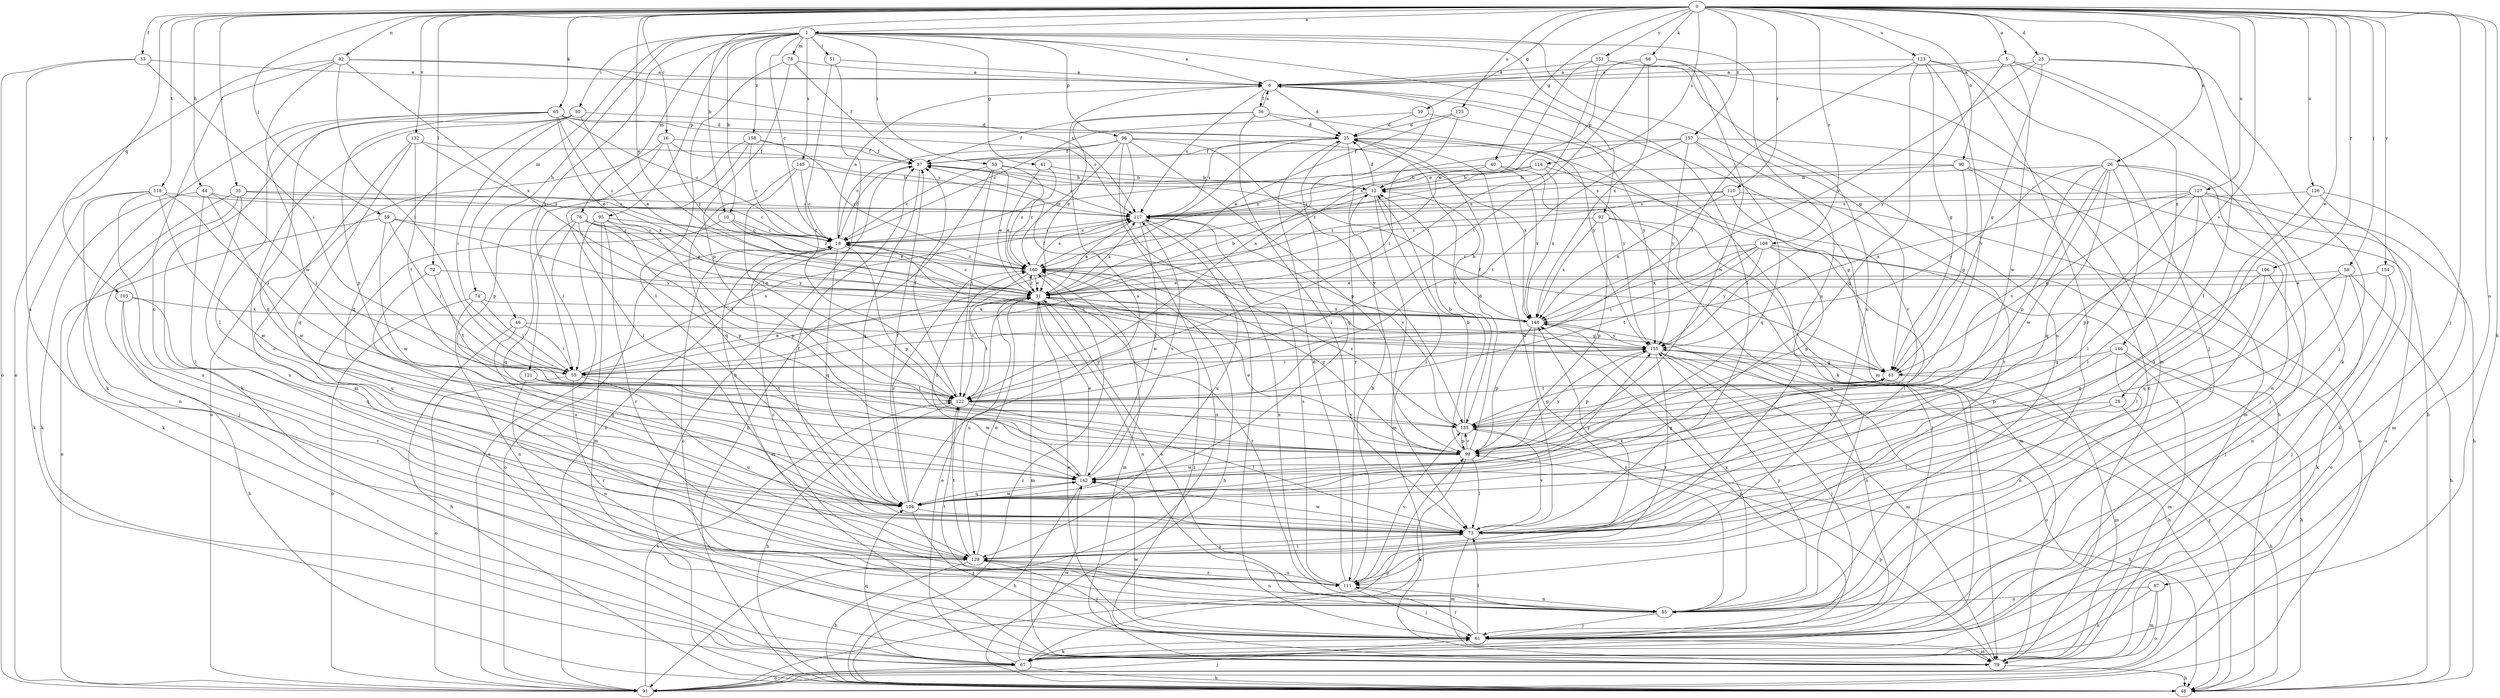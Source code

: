 strict digraph  {
0;
1;
5;
6;
10;
12;
16;
18;
23;
25;
26;
28;
31;
33;
35;
36;
37;
39;
40;
41;
43;
44;
46;
48;
50;
51;
53;
55;
58;
59;
61;
65;
66;
67;
72;
73;
74;
76;
78;
79;
82;
85;
87;
90;
91;
92;
95;
96;
98;
103;
104;
106;
108;
110;
111;
114;
117;
118;
121;
122;
123;
125;
126;
127;
129;
132;
135;
142;
145;
146;
148;
151;
154;
155;
157;
158;
160;
0 -> 1  [label=a];
0 -> 5  [label=a];
0 -> 10  [label=b];
0 -> 16  [label=c];
0 -> 23  [label=d];
0 -> 26  [label=e];
0 -> 28  [label=e];
0 -> 31  [label=e];
0 -> 33  [label=f];
0 -> 35  [label=f];
0 -> 39  [label=g];
0 -> 40  [label=g];
0 -> 44  [label=h];
0 -> 58  [label=j];
0 -> 59  [label=j];
0 -> 61  [label=j];
0 -> 65  [label=k];
0 -> 66  [label=k];
0 -> 67  [label=k];
0 -> 72  [label=l];
0 -> 82  [label=n];
0 -> 87  [label=o];
0 -> 90  [label=o];
0 -> 103  [label=q];
0 -> 106  [label=r];
0 -> 108  [label=r];
0 -> 110  [label=r];
0 -> 114  [label=s];
0 -> 118  [label=t];
0 -> 123  [label=u];
0 -> 125  [label=u];
0 -> 126  [label=u];
0 -> 127  [label=u];
0 -> 132  [label=v];
0 -> 135  [label=v];
0 -> 151  [label=y];
0 -> 154  [label=y];
0 -> 157  [label=z];
1 -> 6  [label=a];
1 -> 10  [label=b];
1 -> 18  [label=c];
1 -> 41  [label=g];
1 -> 43  [label=g];
1 -> 46  [label=h];
1 -> 50  [label=i];
1 -> 51  [label=i];
1 -> 53  [label=i];
1 -> 73  [label=l];
1 -> 74  [label=m];
1 -> 76  [label=m];
1 -> 78  [label=m];
1 -> 92  [label=p];
1 -> 95  [label=p];
1 -> 96  [label=p];
1 -> 121  [label=t];
1 -> 129  [label=u];
1 -> 145  [label=x];
1 -> 158  [label=z];
5 -> 6  [label=a];
5 -> 67  [label=k];
5 -> 142  [label=w];
5 -> 146  [label=x];
5 -> 155  [label=y];
6 -> 25  [label=d];
6 -> 36  [label=f];
6 -> 67  [label=k];
6 -> 79  [label=m];
6 -> 117  [label=s];
10 -> 18  [label=c];
10 -> 31  [label=e];
10 -> 129  [label=u];
10 -> 160  [label=z];
12 -> 25  [label=d];
12 -> 73  [label=l];
12 -> 79  [label=m];
12 -> 117  [label=s];
16 -> 37  [label=f];
16 -> 91  [label=o];
16 -> 98  [label=p];
16 -> 117  [label=s];
16 -> 160  [label=z];
18 -> 6  [label=a];
18 -> 37  [label=f];
18 -> 79  [label=m];
18 -> 91  [label=o];
18 -> 98  [label=p];
18 -> 104  [label=q];
18 -> 117  [label=s];
18 -> 160  [label=z];
23 -> 6  [label=a];
23 -> 43  [label=g];
23 -> 61  [label=j];
23 -> 73  [label=l];
23 -> 148  [label=x];
25 -> 37  [label=f];
25 -> 48  [label=h];
25 -> 55  [label=i];
25 -> 104  [label=q];
25 -> 111  [label=r];
25 -> 117  [label=s];
25 -> 135  [label=v];
25 -> 155  [label=y];
26 -> 12  [label=b];
26 -> 61  [label=j];
26 -> 73  [label=l];
26 -> 85  [label=n];
26 -> 98  [label=p];
26 -> 104  [label=q];
26 -> 135  [label=v];
26 -> 142  [label=w];
26 -> 155  [label=y];
28 -> 48  [label=h];
28 -> 73  [label=l];
28 -> 135  [label=v];
31 -> 12  [label=b];
31 -> 18  [label=c];
31 -> 43  [label=g];
31 -> 79  [label=m];
31 -> 85  [label=n];
31 -> 111  [label=r];
31 -> 117  [label=s];
31 -> 122  [label=t];
31 -> 129  [label=u];
31 -> 148  [label=x];
31 -> 160  [label=z];
33 -> 6  [label=a];
33 -> 55  [label=i];
33 -> 91  [label=o];
33 -> 129  [label=u];
35 -> 18  [label=c];
35 -> 61  [label=j];
35 -> 67  [label=k];
35 -> 117  [label=s];
35 -> 129  [label=u];
36 -> 6  [label=a];
36 -> 25  [label=d];
36 -> 31  [label=e];
36 -> 37  [label=f];
36 -> 73  [label=l];
36 -> 155  [label=y];
37 -> 12  [label=b];
37 -> 91  [label=o];
37 -> 104  [label=q];
37 -> 117  [label=s];
39 -> 18  [label=c];
39 -> 25  [label=d];
39 -> 155  [label=y];
40 -> 12  [label=b];
40 -> 18  [label=c];
40 -> 85  [label=n];
40 -> 148  [label=x];
41 -> 12  [label=b];
41 -> 31  [label=e];
41 -> 160  [label=z];
43 -> 18  [label=c];
43 -> 37  [label=f];
43 -> 79  [label=m];
43 -> 122  [label=t];
44 -> 55  [label=i];
44 -> 67  [label=k];
44 -> 73  [label=l];
44 -> 117  [label=s];
44 -> 142  [label=w];
46 -> 48  [label=h];
46 -> 55  [label=i];
46 -> 104  [label=q];
46 -> 155  [label=y];
48 -> 155  [label=y];
48 -> 160  [label=z];
50 -> 25  [label=d];
50 -> 31  [label=e];
50 -> 55  [label=i];
50 -> 67  [label=k];
50 -> 79  [label=m];
50 -> 104  [label=q];
51 -> 6  [label=a];
51 -> 48  [label=h];
51 -> 122  [label=t];
53 -> 12  [label=b];
53 -> 18  [label=c];
53 -> 31  [label=e];
53 -> 48  [label=h];
53 -> 122  [label=t];
53 -> 160  [label=z];
55 -> 31  [label=e];
55 -> 91  [label=o];
55 -> 111  [label=r];
55 -> 117  [label=s];
55 -> 122  [label=t];
55 -> 129  [label=u];
55 -> 155  [label=y];
58 -> 31  [label=e];
58 -> 48  [label=h];
58 -> 61  [label=j];
58 -> 73  [label=l];
58 -> 104  [label=q];
59 -> 18  [label=c];
59 -> 55  [label=i];
59 -> 91  [label=o];
59 -> 142  [label=w];
59 -> 155  [label=y];
61 -> 18  [label=c];
61 -> 31  [label=e];
61 -> 67  [label=k];
61 -> 73  [label=l];
61 -> 79  [label=m];
61 -> 111  [label=r];
61 -> 142  [label=w];
61 -> 148  [label=x];
65 -> 18  [label=c];
65 -> 25  [label=d];
65 -> 31  [label=e];
65 -> 67  [label=k];
65 -> 73  [label=l];
65 -> 98  [label=p];
65 -> 104  [label=q];
65 -> 117  [label=s];
65 -> 160  [label=z];
66 -> 6  [label=a];
66 -> 31  [label=e];
66 -> 122  [label=t];
66 -> 129  [label=u];
66 -> 142  [label=w];
66 -> 148  [label=x];
67 -> 31  [label=e];
67 -> 48  [label=h];
67 -> 91  [label=o];
67 -> 104  [label=q];
67 -> 142  [label=w];
67 -> 148  [label=x];
72 -> 31  [label=e];
72 -> 122  [label=t];
72 -> 129  [label=u];
73 -> 25  [label=d];
73 -> 37  [label=f];
73 -> 79  [label=m];
73 -> 129  [label=u];
73 -> 135  [label=v];
73 -> 142  [label=w];
74 -> 55  [label=i];
74 -> 85  [label=n];
74 -> 91  [label=o];
74 -> 148  [label=x];
76 -> 18  [label=c];
76 -> 31  [label=e];
76 -> 55  [label=i];
76 -> 98  [label=p];
76 -> 104  [label=q];
76 -> 155  [label=y];
78 -> 6  [label=a];
78 -> 37  [label=f];
78 -> 73  [label=l];
78 -> 98  [label=p];
79 -> 48  [label=h];
79 -> 98  [label=p];
79 -> 160  [label=z];
82 -> 6  [label=a];
82 -> 55  [label=i];
82 -> 91  [label=o];
82 -> 117  [label=s];
82 -> 129  [label=u];
82 -> 142  [label=w];
82 -> 148  [label=x];
85 -> 31  [label=e];
85 -> 61  [label=j];
85 -> 117  [label=s];
85 -> 122  [label=t];
85 -> 148  [label=x];
85 -> 155  [label=y];
87 -> 67  [label=k];
87 -> 79  [label=m];
87 -> 85  [label=n];
87 -> 91  [label=o];
90 -> 12  [label=b];
90 -> 43  [label=g];
90 -> 79  [label=m];
90 -> 85  [label=n];
90 -> 117  [label=s];
91 -> 61  [label=j];
91 -> 98  [label=p];
91 -> 122  [label=t];
92 -> 18  [label=c];
92 -> 61  [label=j];
92 -> 79  [label=m];
92 -> 98  [label=p];
92 -> 148  [label=x];
95 -> 18  [label=c];
95 -> 79  [label=m];
95 -> 91  [label=o];
95 -> 98  [label=p];
95 -> 111  [label=r];
95 -> 122  [label=t];
96 -> 18  [label=c];
96 -> 37  [label=f];
96 -> 61  [label=j];
96 -> 91  [label=o];
96 -> 98  [label=p];
96 -> 135  [label=v];
96 -> 148  [label=x];
96 -> 160  [label=z];
98 -> 12  [label=b];
98 -> 25  [label=d];
98 -> 31  [label=e];
98 -> 67  [label=k];
98 -> 73  [label=l];
98 -> 135  [label=v];
98 -> 142  [label=w];
98 -> 155  [label=y];
103 -> 48  [label=h];
103 -> 104  [label=q];
103 -> 111  [label=r];
103 -> 148  [label=x];
104 -> 6  [label=a];
104 -> 37  [label=f];
104 -> 61  [label=j];
104 -> 73  [label=l];
104 -> 142  [label=w];
104 -> 155  [label=y];
104 -> 160  [label=z];
106 -> 31  [label=e];
106 -> 61  [label=j];
106 -> 73  [label=l];
106 -> 104  [label=q];
108 -> 55  [label=i];
108 -> 73  [label=l];
108 -> 91  [label=o];
108 -> 98  [label=p];
108 -> 122  [label=t];
108 -> 148  [label=x];
108 -> 155  [label=y];
108 -> 160  [label=z];
110 -> 91  [label=o];
110 -> 117  [label=s];
110 -> 135  [label=v];
110 -> 148  [label=x];
110 -> 160  [label=z];
111 -> 12  [label=b];
111 -> 18  [label=c];
111 -> 25  [label=d];
111 -> 61  [label=j];
111 -> 85  [label=n];
111 -> 117  [label=s];
111 -> 129  [label=u];
111 -> 135  [label=v];
114 -> 12  [label=b];
114 -> 43  [label=g];
114 -> 117  [label=s];
114 -> 148  [label=x];
114 -> 160  [label=z];
117 -> 18  [label=c];
117 -> 31  [label=e];
117 -> 129  [label=u];
117 -> 135  [label=v];
117 -> 142  [label=w];
118 -> 55  [label=i];
118 -> 67  [label=k];
118 -> 85  [label=n];
118 -> 117  [label=s];
118 -> 129  [label=u];
118 -> 142  [label=w];
121 -> 85  [label=n];
121 -> 122  [label=t];
121 -> 135  [label=v];
121 -> 142  [label=w];
122 -> 6  [label=a];
122 -> 37  [label=f];
122 -> 48  [label=h];
122 -> 73  [label=l];
122 -> 135  [label=v];
123 -> 6  [label=a];
123 -> 43  [label=g];
123 -> 61  [label=j];
123 -> 104  [label=q];
123 -> 111  [label=r];
123 -> 122  [label=t];
123 -> 135  [label=v];
125 -> 25  [label=d];
125 -> 31  [label=e];
125 -> 55  [label=i];
126 -> 67  [label=k];
126 -> 73  [label=l];
126 -> 79  [label=m];
126 -> 117  [label=s];
127 -> 43  [label=g];
127 -> 48  [label=h];
127 -> 73  [label=l];
127 -> 91  [label=o];
127 -> 98  [label=p];
127 -> 111  [label=r];
127 -> 117  [label=s];
127 -> 148  [label=x];
129 -> 31  [label=e];
129 -> 48  [label=h];
129 -> 61  [label=j];
129 -> 73  [label=l];
129 -> 85  [label=n];
129 -> 111  [label=r];
129 -> 122  [label=t];
129 -> 148  [label=x];
132 -> 37  [label=f];
132 -> 104  [label=q];
132 -> 122  [label=t];
132 -> 129  [label=u];
132 -> 148  [label=x];
135 -> 12  [label=b];
135 -> 43  [label=g];
135 -> 48  [label=h];
135 -> 98  [label=p];
135 -> 160  [label=z];
142 -> 31  [label=e];
142 -> 43  [label=g];
142 -> 48  [label=h];
142 -> 104  [label=q];
142 -> 117  [label=s];
142 -> 160  [label=z];
145 -> 12  [label=b];
145 -> 18  [label=c];
145 -> 104  [label=q];
145 -> 122  [label=t];
146 -> 43  [label=g];
146 -> 48  [label=h];
146 -> 79  [label=m];
146 -> 85  [label=n];
146 -> 98  [label=p];
148 -> 12  [label=b];
148 -> 37  [label=f];
148 -> 85  [label=n];
148 -> 98  [label=p];
148 -> 155  [label=y];
151 -> 6  [label=a];
151 -> 31  [label=e];
151 -> 79  [label=m];
151 -> 85  [label=n];
151 -> 122  [label=t];
154 -> 31  [label=e];
154 -> 67  [label=k];
154 -> 85  [label=n];
155 -> 43  [label=g];
155 -> 48  [label=h];
155 -> 55  [label=i];
155 -> 61  [label=j];
155 -> 79  [label=m];
155 -> 91  [label=o];
155 -> 98  [label=p];
155 -> 111  [label=r];
157 -> 37  [label=f];
157 -> 48  [label=h];
157 -> 104  [label=q];
157 -> 111  [label=r];
157 -> 122  [label=t];
157 -> 155  [label=y];
157 -> 160  [label=z];
158 -> 18  [label=c];
158 -> 37  [label=f];
158 -> 55  [label=i];
158 -> 73  [label=l];
158 -> 160  [label=z];
160 -> 31  [label=e];
160 -> 48  [label=h];
160 -> 79  [label=m];
160 -> 98  [label=p];
160 -> 117  [label=s];
160 -> 122  [label=t];
}
